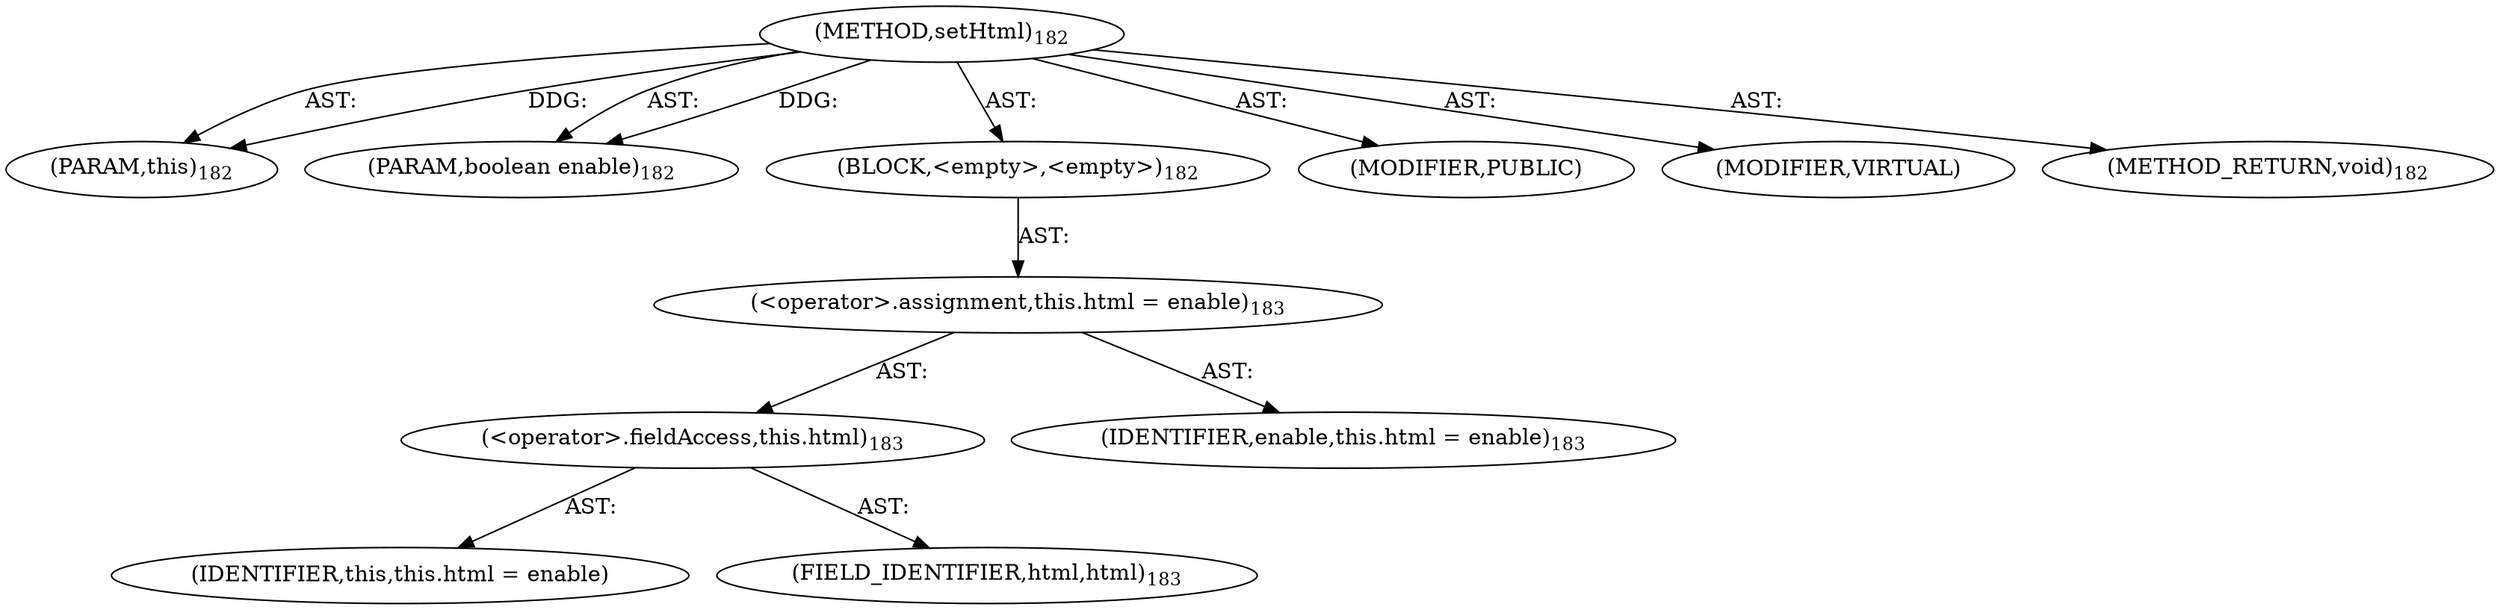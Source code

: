 digraph "setHtml" {  
"111669149702" [label = <(METHOD,setHtml)<SUB>182</SUB>> ]
"115964117012" [label = <(PARAM,this)<SUB>182</SUB>> ]
"115964117013" [label = <(PARAM,boolean enable)<SUB>182</SUB>> ]
"25769803784" [label = <(BLOCK,&lt;empty&gt;,&lt;empty&gt;)<SUB>182</SUB>> ]
"30064771118" [label = <(&lt;operator&gt;.assignment,this.html = enable)<SUB>183</SUB>> ]
"30064771119" [label = <(&lt;operator&gt;.fieldAccess,this.html)<SUB>183</SUB>> ]
"68719476794" [label = <(IDENTIFIER,this,this.html = enable)> ]
"55834574863" [label = <(FIELD_IDENTIFIER,html,html)<SUB>183</SUB>> ]
"68719476795" [label = <(IDENTIFIER,enable,this.html = enable)<SUB>183</SUB>> ]
"133143986202" [label = <(MODIFIER,PUBLIC)> ]
"133143986203" [label = <(MODIFIER,VIRTUAL)> ]
"128849018886" [label = <(METHOD_RETURN,void)<SUB>182</SUB>> ]
  "111669149702" -> "115964117012"  [ label = "AST: "] 
  "111669149702" -> "115964117013"  [ label = "AST: "] 
  "111669149702" -> "25769803784"  [ label = "AST: "] 
  "111669149702" -> "133143986202"  [ label = "AST: "] 
  "111669149702" -> "133143986203"  [ label = "AST: "] 
  "111669149702" -> "128849018886"  [ label = "AST: "] 
  "25769803784" -> "30064771118"  [ label = "AST: "] 
  "30064771118" -> "30064771119"  [ label = "AST: "] 
  "30064771118" -> "68719476795"  [ label = "AST: "] 
  "30064771119" -> "68719476794"  [ label = "AST: "] 
  "30064771119" -> "55834574863"  [ label = "AST: "] 
  "111669149702" -> "115964117012"  [ label = "DDG: "] 
  "111669149702" -> "115964117013"  [ label = "DDG: "] 
}

